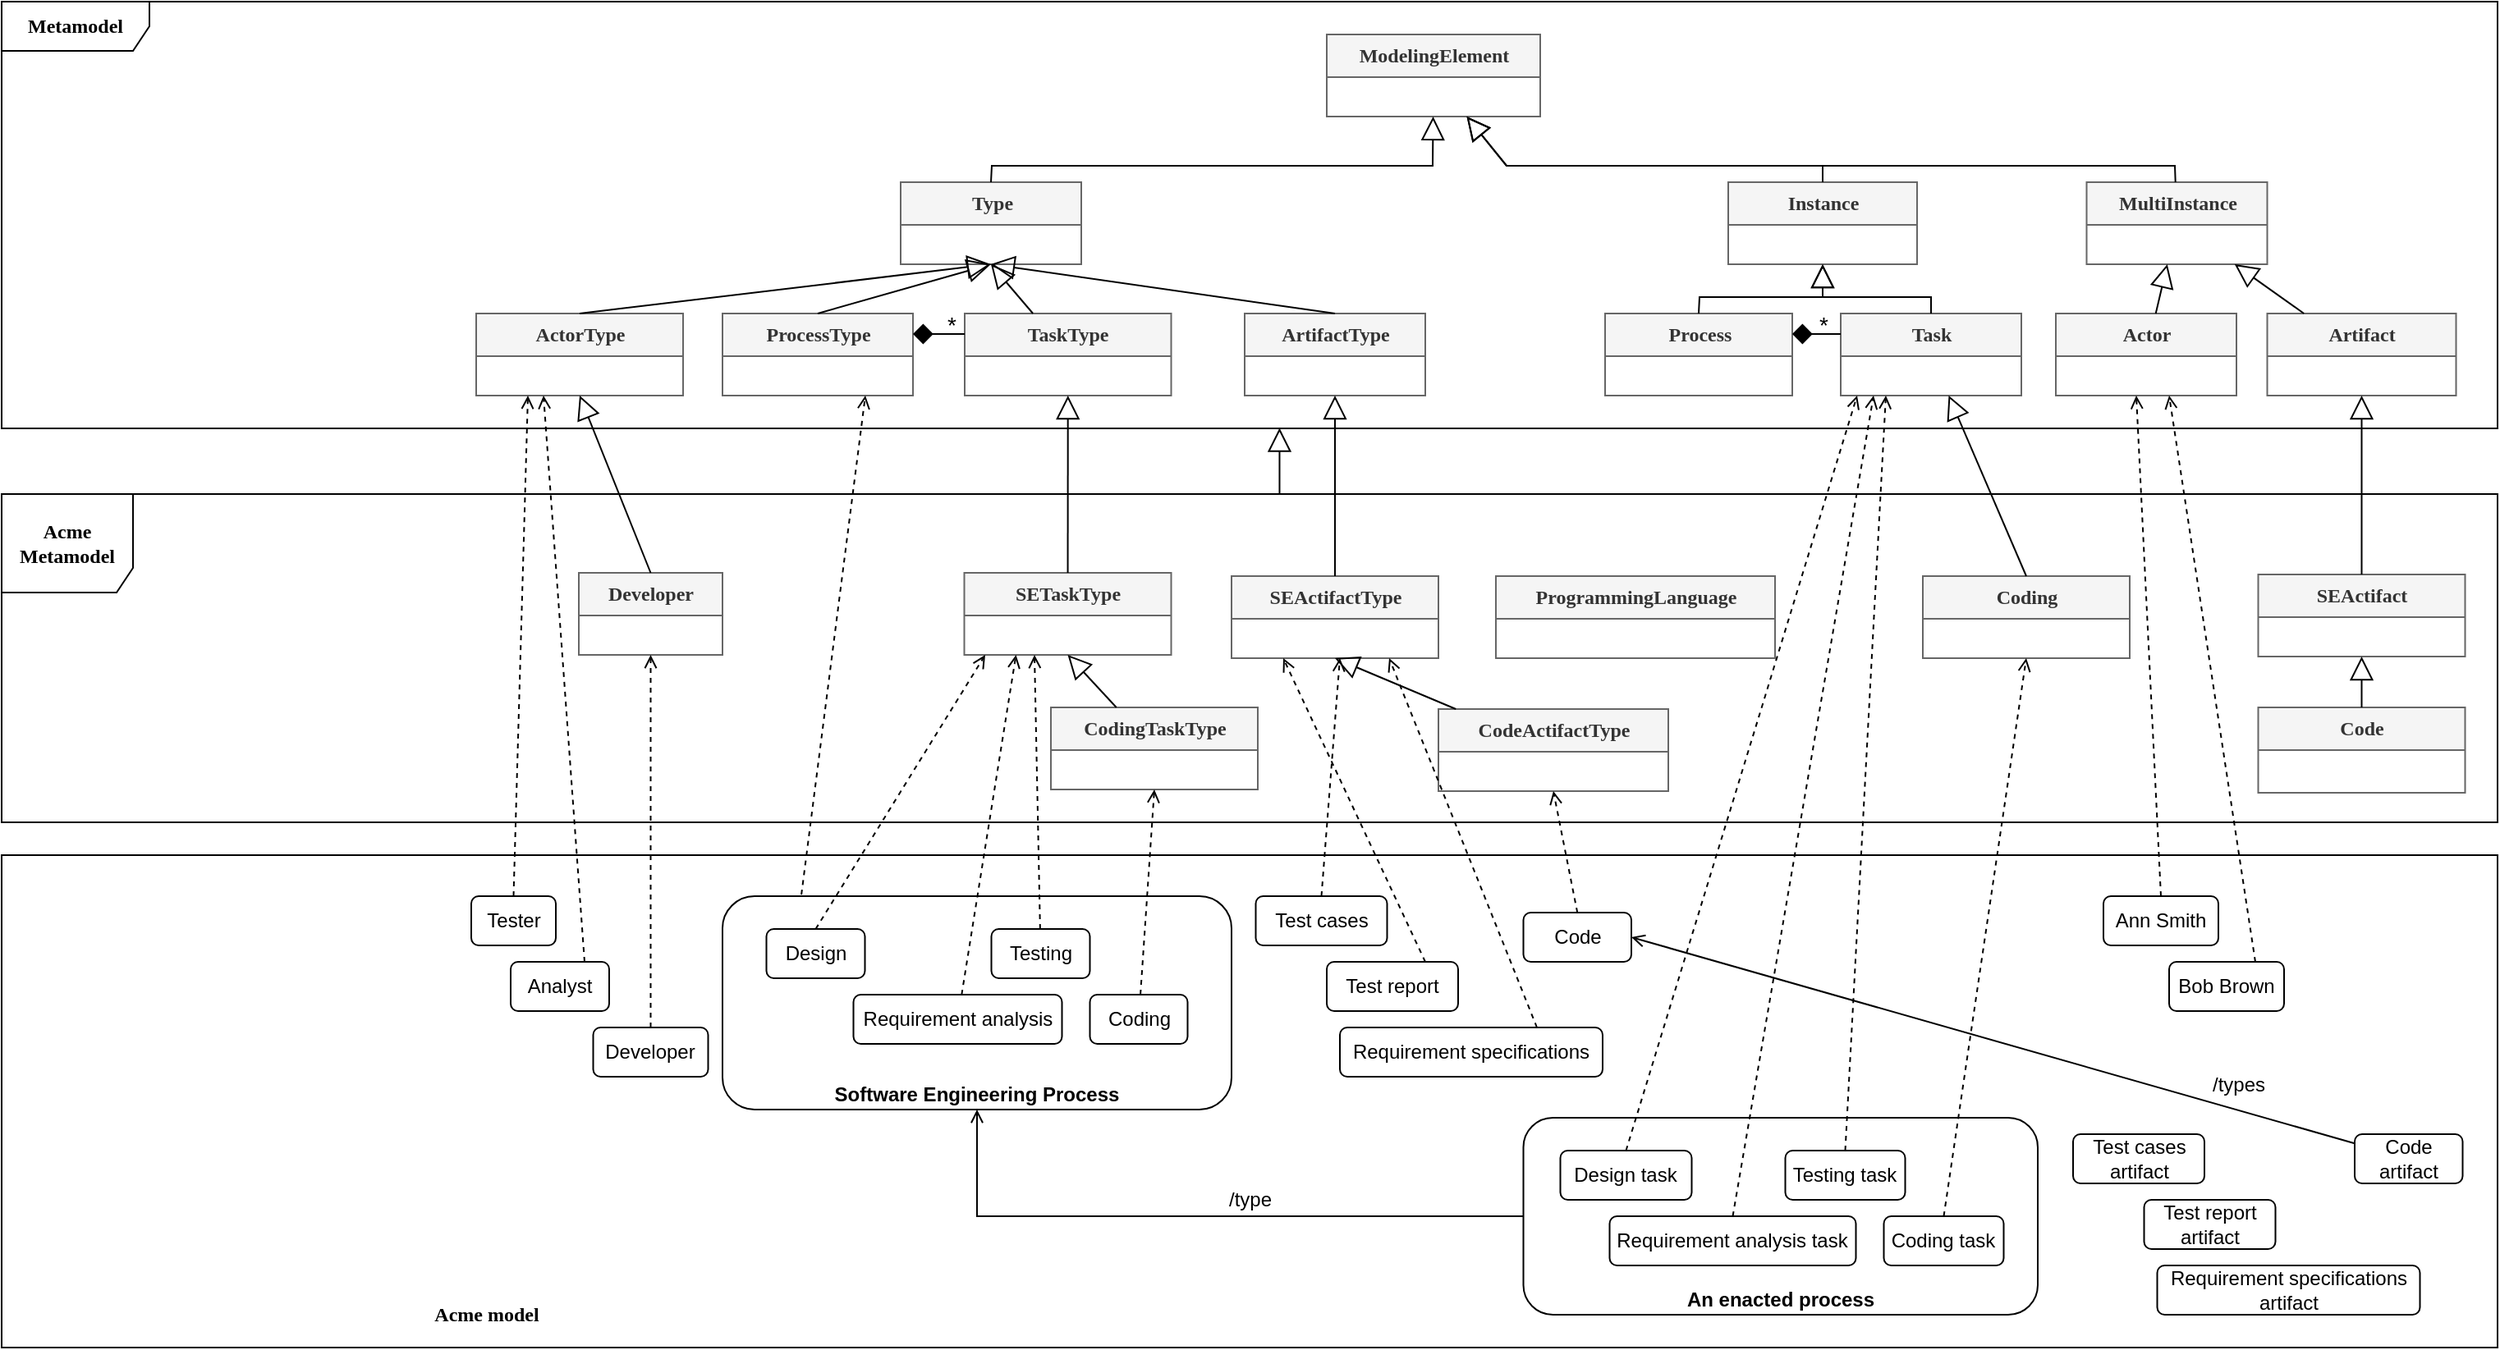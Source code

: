 <mxfile version="14.6.11" type="github">
  <diagram name="Page-1" id="c4acf3e9-155e-7222-9cf6-157b1a14988f">
    <mxGraphModel dx="2583" dy="953" grid="1" gridSize="10" guides="1" tooltips="1" connect="1" arrows="1" fold="1" page="1" pageScale="1" pageWidth="850" pageHeight="1100" background="#ffffff" math="0" shadow="0">
      <root>
        <mxCell id="0" />
        <mxCell id="1" parent="0" />
        <mxCell id="g2LY1XMopfXSmblv1A1d-32" value="" style="rounded=0;whiteSpace=wrap;html=1;align=center;" vertex="1" parent="1">
          <mxGeometry x="-720" y="550" width="1520" height="300" as="geometry" />
        </mxCell>
        <mxCell id="yhg7PZUZ458GV-zq5LN9-21" value="&lt;font style=&quot;font-size: 14px&quot;&gt;*&lt;/font&gt;" style="edgeLabel;resizable=0;html=1;align=left;verticalAlign=bottom;" parent="1" connectable="0" vertex="1">
          <mxGeometry x="370" y="324" as="geometry">
            <mxPoint x="15" y="-87" as="offset" />
          </mxGeometry>
        </mxCell>
        <mxCell id="a-3xQabaQIuShYP5bTJc-108" value="&lt;font style=&quot;font-size: 14px&quot;&gt;*&lt;/font&gt;" style="edgeLabel;resizable=0;html=1;align=left;verticalAlign=bottom;" parent="1" connectable="0" vertex="1">
          <mxGeometry x="370" y="220" as="geometry">
            <mxPoint x="12" y="-23" as="offset" />
          </mxGeometry>
        </mxCell>
        <mxCell id="a-3xQabaQIuShYP5bTJc-105" value="&lt;font style=&quot;font-size: 14px&quot;&gt;*&lt;/font&gt;" style="edgeLabel;resizable=0;html=1;align=left;verticalAlign=bottom;" parent="1" connectable="0" vertex="1">
          <mxGeometry x="-161" y="324" as="geometry">
            <mxPoint x="15" y="-87" as="offset" />
          </mxGeometry>
        </mxCell>
        <mxCell id="17acba5748e5396b-1" value="&lt;b&gt;&lt;font style=&quot;font-size: 12px&quot;&gt;Metamodel&lt;/font&gt;&lt;/b&gt;" style="shape=umlFrame;whiteSpace=wrap;html=1;rounded=0;shadow=0;comic=0;labelBackgroundColor=none;strokeWidth=1;fontFamily=Verdana;fontSize=10;align=center;width=90;height=30;" parent="1" vertex="1">
          <mxGeometry x="-720" y="30" width="1520" height="260" as="geometry" />
        </mxCell>
        <mxCell id="EUPt2hbITshMY0ZR5973-1" value="&lt;font style=&quot;font-size: 12px&quot;&gt;&lt;b&gt;ModelingElement&lt;/b&gt;&lt;/font&gt;" style="swimlane;html=1;fontStyle=0;childLayout=stackLayout;horizontal=1;startSize=26;fillColor=#f5f5f5;horizontalStack=0;resizeParent=1;resizeLast=0;collapsible=1;marginBottom=0;swimlaneFillColor=#ffffff;rounded=0;shadow=0;comic=0;labelBackgroundColor=none;strokeWidth=1;fontFamily=Verdana;fontSize=10;align=center;strokeColor=#666666;fontColor=#333333;" parent="1" vertex="1">
          <mxGeometry x="87" y="50" width="130" height="50" as="geometry" />
        </mxCell>
        <mxCell id="EUPt2hbITshMY0ZR5973-5" value="&lt;font style=&quot;font-size: 12px&quot;&gt;&lt;b&gt;Type&lt;/b&gt;&lt;/font&gt;" style="swimlane;html=1;fontStyle=0;childLayout=stackLayout;horizontal=1;startSize=26;fillColor=#f5f5f5;horizontalStack=0;resizeParent=1;resizeLast=0;collapsible=1;marginBottom=0;swimlaneFillColor=#ffffff;rounded=0;shadow=0;comic=0;labelBackgroundColor=none;strokeWidth=1;fontFamily=Verdana;fontSize=10;align=center;strokeColor=#666666;fontColor=#333333;" parent="1" vertex="1">
          <mxGeometry x="-172.5" y="140" width="110" height="50" as="geometry" />
        </mxCell>
        <mxCell id="a-3xQabaQIuShYP5bTJc-1" value="&lt;font style=&quot;font-size: 12px&quot;&gt;&lt;b&gt;Instance&lt;/b&gt;&lt;/font&gt;" style="swimlane;html=1;fontStyle=0;childLayout=stackLayout;horizontal=1;startSize=26;fillColor=#f5f5f5;horizontalStack=0;resizeParent=1;resizeLast=0;collapsible=1;marginBottom=0;swimlaneFillColor=#ffffff;rounded=0;shadow=0;comic=0;labelBackgroundColor=none;strokeWidth=1;fontFamily=Verdana;fontSize=10;align=center;strokeColor=#666666;fontColor=#333333;" parent="1" vertex="1">
          <mxGeometry x="331.5" y="140" width="115" height="50" as="geometry" />
        </mxCell>
        <mxCell id="a-3xQabaQIuShYP5bTJc-2" value="&lt;div style=&quot;font-size: 12px&quot;&gt;&lt;font style=&quot;font-size: 12px&quot;&gt;&lt;b&gt;MultiInstance&lt;/b&gt;&lt;/font&gt;&lt;/div&gt;" style="swimlane;html=1;fontStyle=0;childLayout=stackLayout;horizontal=1;startSize=26;fillColor=#f5f5f5;horizontalStack=0;resizeParent=1;resizeLast=0;collapsible=1;marginBottom=0;swimlaneFillColor=#ffffff;rounded=0;shadow=0;comic=0;labelBackgroundColor=none;strokeWidth=1;fontFamily=Verdana;fontSize=10;align=center;strokeColor=#666666;fontColor=#333333;" parent="1" vertex="1">
          <mxGeometry x="549.75" y="140" width="110" height="50" as="geometry" />
        </mxCell>
        <mxCell id="a-3xQabaQIuShYP5bTJc-9" value="" style="endArrow=block;endSize=12;endFill=0;html=1;exitX=0.5;exitY=0;exitDx=0;exitDy=0;rounded=0;" parent="1" source="EUPt2hbITshMY0ZR5973-5" target="EUPt2hbITshMY0ZR5973-1" edge="1">
          <mxGeometry width="160" relative="1" as="geometry">
            <mxPoint x="-28.5" y="220" as="sourcePoint" />
            <mxPoint x="151.5" y="98" as="targetPoint" />
            <Array as="points">
              <mxPoint x="-117" y="130" />
              <mxPoint x="151.5" y="130" />
            </Array>
          </mxGeometry>
        </mxCell>
        <mxCell id="a-3xQabaQIuShYP5bTJc-10" value="" style="endArrow=block;endSize=12;endFill=0;html=1;exitX=0.5;exitY=0;exitDx=0;exitDy=0;rounded=0;" parent="1" source="a-3xQabaQIuShYP5bTJc-1" target="EUPt2hbITshMY0ZR5973-1" edge="1">
          <mxGeometry width="160" relative="1" as="geometry">
            <mxPoint x="31.5" y="160" as="sourcePoint" />
            <mxPoint x="196.5" y="100" as="targetPoint" />
            <Array as="points">
              <mxPoint x="389" y="130" />
              <mxPoint x="196.5" y="130" />
            </Array>
          </mxGeometry>
        </mxCell>
        <mxCell id="a-3xQabaQIuShYP5bTJc-13" value="" style="endArrow=block;endSize=12;endFill=0;html=1;rounded=0;" parent="1" source="a-3xQabaQIuShYP5bTJc-2" target="EUPt2hbITshMY0ZR5973-1" edge="1">
          <mxGeometry width="160" relative="1" as="geometry">
            <mxPoint x="336.5" y="80" as="sourcePoint" />
            <mxPoint x="496.5" y="80" as="targetPoint" />
            <Array as="points">
              <mxPoint x="603.5" y="130" />
              <mxPoint x="196.5" y="130" />
            </Array>
          </mxGeometry>
        </mxCell>
        <mxCell id="a-3xQabaQIuShYP5bTJc-27" value="&lt;font style=&quot;font-size: 12px&quot;&gt;&lt;b&gt;ProcessType&lt;/b&gt;&lt;/font&gt;" style="swimlane;html=1;fontStyle=0;childLayout=stackLayout;horizontal=1;startSize=26;fillColor=#f5f5f5;horizontalStack=0;resizeParent=1;resizeLast=0;collapsible=1;marginBottom=0;swimlaneFillColor=#ffffff;rounded=0;shadow=0;comic=0;labelBackgroundColor=none;strokeWidth=1;fontFamily=Verdana;fontSize=10;align=center;strokeColor=#666666;fontColor=#333333;" parent="1" vertex="1">
          <mxGeometry x="-281" y="220" width="116" height="50" as="geometry" />
        </mxCell>
        <mxCell id="a-3xQabaQIuShYP5bTJc-29" value="" style="endArrow=block;endSize=12;endFill=0;html=1;rounded=0;exitX=0.5;exitY=0;exitDx=0;exitDy=0;entryX=0.5;entryY=1;entryDx=0;entryDy=0;" parent="1" source="a-3xQabaQIuShYP5bTJc-27" target="EUPt2hbITshMY0ZR5973-5" edge="1">
          <mxGeometry width="160" relative="1" as="geometry">
            <mxPoint x="71.5" y="260" as="sourcePoint" />
            <mxPoint x="16.5" y="190" as="targetPoint" />
          </mxGeometry>
        </mxCell>
        <mxCell id="a-3xQabaQIuShYP5bTJc-30" value="&lt;font style=&quot;font-size: 12px&quot;&gt;&lt;b&gt;TaskType&lt;/b&gt;&lt;/font&gt;" style="swimlane;html=1;fontStyle=0;childLayout=stackLayout;horizontal=1;startSize=26;fillColor=#f5f5f5;horizontalStack=0;resizeParent=1;resizeLast=0;collapsible=1;marginBottom=0;swimlaneFillColor=#ffffff;rounded=0;shadow=0;comic=0;labelBackgroundColor=none;strokeWidth=1;fontFamily=Verdana;fontSize=10;align=center;strokeColor=#666666;fontColor=#333333;" parent="1" vertex="1">
          <mxGeometry x="-133.5" y="220" width="125.75" height="50" as="geometry" />
        </mxCell>
        <mxCell id="a-3xQabaQIuShYP5bTJc-31" value="" style="endArrow=block;endSize=12;endFill=0;html=1;rounded=0;entryX=0.5;entryY=1;entryDx=0;entryDy=0;" parent="1" source="a-3xQabaQIuShYP5bTJc-30" target="EUPt2hbITshMY0ZR5973-5" edge="1">
          <mxGeometry width="160" relative="1" as="geometry">
            <mxPoint x="200.5" y="412" as="sourcePoint" />
            <mxPoint x="16.5" y="190" as="targetPoint" />
          </mxGeometry>
        </mxCell>
        <mxCell id="a-3xQabaQIuShYP5bTJc-37" value="&lt;font style=&quot;font-size: 12px&quot;&gt;&lt;b&gt;ActorType&lt;/b&gt;&lt;/font&gt;" style="swimlane;html=1;fontStyle=0;childLayout=stackLayout;horizontal=1;startSize=26;fillColor=#f5f5f5;horizontalStack=0;resizeParent=1;resizeLast=0;collapsible=1;marginBottom=0;swimlaneFillColor=#ffffff;rounded=0;shadow=0;comic=0;labelBackgroundColor=none;strokeWidth=1;fontFamily=Verdana;fontSize=10;align=center;strokeColor=#666666;fontColor=#333333;" parent="1" vertex="1">
          <mxGeometry x="-431" y="220" width="126" height="50" as="geometry">
            <mxRectangle x="154" y="368" width="90" height="26" as="alternateBounds" />
          </mxGeometry>
        </mxCell>
        <mxCell id="a-3xQabaQIuShYP5bTJc-38" value="&lt;div style=&quot;font-size: 12px&quot;&gt;&lt;font style=&quot;font-size: 12px&quot;&gt;&lt;b&gt;ArtifactType&lt;/b&gt;&lt;/font&gt;&lt;/div&gt;" style="swimlane;html=1;fontStyle=0;childLayout=stackLayout;horizontal=1;startSize=26;fillColor=#f5f5f5;horizontalStack=0;resizeParent=1;resizeLast=0;collapsible=1;marginBottom=0;swimlaneFillColor=#ffffff;rounded=0;shadow=0;comic=0;labelBackgroundColor=none;strokeWidth=1;fontFamily=Verdana;fontSize=10;align=center;strokeColor=#666666;fontColor=#333333;" parent="1" vertex="1">
          <mxGeometry x="37" y="220" width="110" height="50" as="geometry" />
        </mxCell>
        <mxCell id="a-3xQabaQIuShYP5bTJc-40" value="" style="endArrow=block;endSize=12;endFill=0;html=1;rounded=0;exitX=0.5;exitY=0;exitDx=0;exitDy=0;entryX=0.5;entryY=1;entryDx=0;entryDy=0;" parent="1" source="a-3xQabaQIuShYP5bTJc-37" target="EUPt2hbITshMY0ZR5973-5" edge="1">
          <mxGeometry width="160" relative="1" as="geometry">
            <mxPoint x="-272.5" y="315" as="sourcePoint" />
            <mxPoint x="-462" y="190" as="targetPoint" />
          </mxGeometry>
        </mxCell>
        <mxCell id="a-3xQabaQIuShYP5bTJc-41" value="" style="endArrow=block;endSize=12;endFill=0;html=1;rounded=0;exitX=0.5;exitY=0;exitDx=0;exitDy=0;entryX=0.5;entryY=1;entryDx=0;entryDy=0;" parent="1" source="a-3xQabaQIuShYP5bTJc-38" target="EUPt2hbITshMY0ZR5973-5" edge="1">
          <mxGeometry width="160" relative="1" as="geometry">
            <mxPoint x="464" y="378" as="sourcePoint" />
            <mxPoint x="215" y="186.66" as="targetPoint" />
          </mxGeometry>
        </mxCell>
        <mxCell id="a-3xQabaQIuShYP5bTJc-46" value="&lt;font style=&quot;font-size: 12px&quot;&gt;&lt;b&gt;Process&lt;/b&gt;&lt;/font&gt;" style="swimlane;html=1;fontStyle=0;childLayout=stackLayout;horizontal=1;startSize=26;fillColor=#f5f5f5;horizontalStack=0;resizeParent=1;resizeLast=0;collapsible=1;marginBottom=0;swimlaneFillColor=#ffffff;rounded=0;shadow=0;comic=0;labelBackgroundColor=none;strokeWidth=1;fontFamily=Verdana;fontSize=10;align=center;strokeColor=#666666;fontColor=#333333;" parent="1" vertex="1">
          <mxGeometry x="256.5" y="220" width="114" height="50" as="geometry" />
        </mxCell>
        <mxCell id="a-3xQabaQIuShYP5bTJc-49" value="&lt;font style=&quot;font-size: 12px&quot;&gt;&lt;b&gt;Task&lt;/b&gt;&lt;/font&gt;" style="swimlane;html=1;fontStyle=0;childLayout=stackLayout;horizontal=1;startSize=26;fillColor=#f5f5f5;horizontalStack=0;resizeParent=1;resizeLast=0;collapsible=1;marginBottom=0;swimlaneFillColor=#ffffff;rounded=0;shadow=0;comic=0;labelBackgroundColor=none;strokeWidth=1;fontFamily=Verdana;fontSize=10;align=center;strokeColor=#666666;fontColor=#333333;" parent="1" vertex="1">
          <mxGeometry x="400" y="220" width="110" height="50" as="geometry" />
        </mxCell>
        <mxCell id="a-3xQabaQIuShYP5bTJc-50" style="edgeStyle=none;rounded=0;orthogonalLoop=1;jettySize=auto;html=1;endArrow=none;endFill=0;endSize=10;startArrow=diamond;startFill=1;startSize=10;entryX=0;entryY=0.25;entryDx=0;entryDy=0;exitX=1;exitY=0.25;exitDx=0;exitDy=0;" parent="1" source="a-3xQabaQIuShYP5bTJc-46" target="a-3xQabaQIuShYP5bTJc-49" edge="1">
          <mxGeometry relative="1" as="geometry">
            <mxPoint x="338.5" y="321" as="sourcePoint" />
            <mxPoint x="378.5" y="353" as="targetPoint" />
          </mxGeometry>
        </mxCell>
        <mxCell id="a-3xQabaQIuShYP5bTJc-56" value="&lt;font style=&quot;font-size: 12px&quot;&gt;&lt;b&gt;Actor&lt;/b&gt;&lt;/font&gt;" style="swimlane;html=1;fontStyle=0;childLayout=stackLayout;horizontal=1;startSize=26;fillColor=#f5f5f5;horizontalStack=0;resizeParent=1;resizeLast=0;collapsible=1;marginBottom=0;swimlaneFillColor=#ffffff;rounded=0;shadow=0;comic=0;labelBackgroundColor=none;strokeWidth=1;fontFamily=Verdana;fontSize=10;align=center;strokeColor=#666666;fontColor=#333333;" parent="1" vertex="1">
          <mxGeometry x="531" y="220" width="110" height="50" as="geometry" />
        </mxCell>
        <mxCell id="a-3xQabaQIuShYP5bTJc-59" value="&lt;font style=&quot;font-size: 12px&quot;&gt;&lt;b&gt;Artifact&lt;/b&gt;&lt;/font&gt;" style="swimlane;html=1;fontStyle=0;childLayout=stackLayout;horizontal=1;startSize=26;fillColor=#f5f5f5;horizontalStack=0;resizeParent=1;resizeLast=0;collapsible=1;marginBottom=0;swimlaneFillColor=#ffffff;rounded=0;shadow=0;comic=0;labelBackgroundColor=none;strokeWidth=1;fontFamily=Verdana;fontSize=10;align=center;strokeColor=#666666;fontColor=#333333;" parent="1" vertex="1">
          <mxGeometry x="659.75" y="220" width="115" height="50" as="geometry" />
        </mxCell>
        <mxCell id="a-3xQabaQIuShYP5bTJc-64" value="" style="endArrow=block;endSize=12;endFill=0;html=1;rounded=0;exitX=0.5;exitY=0;exitDx=0;exitDy=0;" parent="1" source="a-3xQabaQIuShYP5bTJc-46" target="a-3xQabaQIuShYP5bTJc-1" edge="1">
          <mxGeometry width="160" relative="1" as="geometry">
            <mxPoint x="443.5" y="379" as="sourcePoint" />
            <mxPoint x="438.5" y="181" as="targetPoint" />
            <Array as="points">
              <mxPoint x="314" y="210" />
              <mxPoint x="389" y="210" />
            </Array>
          </mxGeometry>
        </mxCell>
        <mxCell id="a-3xQabaQIuShYP5bTJc-65" value="" style="endArrow=block;endSize=12;endFill=0;html=1;rounded=0;" parent="1" source="a-3xQabaQIuShYP5bTJc-49" target="a-3xQabaQIuShYP5bTJc-1" edge="1">
          <mxGeometry width="160" relative="1" as="geometry">
            <mxPoint x="438.5" y="322" as="sourcePoint" />
            <mxPoint x="528.829" y="241" as="targetPoint" />
            <Array as="points">
              <mxPoint x="455" y="210" />
              <mxPoint x="389" y="210" />
            </Array>
          </mxGeometry>
        </mxCell>
        <mxCell id="a-3xQabaQIuShYP5bTJc-66" value="" style="endArrow=block;endSize=12;endFill=0;html=1;rounded=0;" parent="1" source="a-3xQabaQIuShYP5bTJc-56" target="a-3xQabaQIuShYP5bTJc-2" edge="1">
          <mxGeometry width="160" relative="1" as="geometry">
            <mxPoint x="445.293" y="381" as="sourcePoint" />
            <mxPoint x="443.707" y="190" as="targetPoint" />
          </mxGeometry>
        </mxCell>
        <mxCell id="a-3xQabaQIuShYP5bTJc-67" value="" style="endArrow=block;endSize=12;endFill=0;html=1;rounded=0;" parent="1" source="a-3xQabaQIuShYP5bTJc-59" target="a-3xQabaQIuShYP5bTJc-2" edge="1">
          <mxGeometry width="160" relative="1" as="geometry">
            <mxPoint x="455.293" y="391" as="sourcePoint" />
            <mxPoint x="453.707" y="200" as="targetPoint" />
          </mxGeometry>
        </mxCell>
        <mxCell id="a-3xQabaQIuShYP5bTJc-35" style="edgeStyle=none;rounded=0;orthogonalLoop=1;jettySize=auto;html=1;endArrow=none;endFill=0;endSize=10;startArrow=diamond;startFill=1;startSize=10;entryX=0;entryY=0.25;entryDx=0;entryDy=0;exitX=1;exitY=0.25;exitDx=0;exitDy=0;" parent="1" source="a-3xQabaQIuShYP5bTJc-27" target="a-3xQabaQIuShYP5bTJc-30" edge="1">
          <mxGeometry relative="1" as="geometry">
            <mxPoint x="-212" y="350" as="sourcePoint" />
            <mxPoint x="-152" y="419.53" as="targetPoint" />
          </mxGeometry>
        </mxCell>
        <mxCell id="yhg7PZUZ458GV-zq5LN9-1" value="&lt;b&gt;&lt;font style=&quot;font-size: 12px&quot;&gt;Acme Metamodel&lt;/font&gt;&lt;/b&gt;" style="shape=umlFrame;whiteSpace=wrap;html=1;rounded=0;shadow=0;comic=0;labelBackgroundColor=none;strokeWidth=1;fontFamily=Verdana;fontSize=10;align=center;width=80;height=60;" parent="1" vertex="1">
          <mxGeometry x="-720" y="330" width="1520" height="200" as="geometry" />
        </mxCell>
        <mxCell id="yhg7PZUZ458GV-zq5LN9-2" value="" style="endArrow=block;endSize=12;endFill=0;html=1;rounded=0;entryX=0.512;entryY=0.999;entryDx=0;entryDy=0;entryPerimeter=0;exitX=0.512;exitY=-0.002;exitDx=0;exitDy=0;exitPerimeter=0;" parent="1" source="yhg7PZUZ458GV-zq5LN9-1" target="17acba5748e5396b-1" edge="1">
          <mxGeometry width="160" relative="1" as="geometry">
            <mxPoint x="59.5" y="330" as="sourcePoint" />
            <mxPoint x="59.5" y="290" as="targetPoint" />
          </mxGeometry>
        </mxCell>
        <mxCell id="yhg7PZUZ458GV-zq5LN9-3" value="&lt;b&gt;&lt;font style=&quot;font-size: 12px&quot;&gt;Developer&lt;/font&gt;&lt;/b&gt;" style="swimlane;html=1;fontStyle=0;childLayout=stackLayout;horizontal=1;startSize=26;fillColor=#f5f5f5;horizontalStack=0;resizeParent=1;resizeLast=0;collapsible=1;marginBottom=0;swimlaneFillColor=#ffffff;rounded=0;shadow=0;comic=0;labelBackgroundColor=none;strokeWidth=1;fontFamily=Verdana;fontSize=10;align=center;strokeColor=#666666;fontColor=#333333;" parent="1" vertex="1">
          <mxGeometry x="-368.5" y="378" width="87.5" height="50" as="geometry">
            <mxRectangle x="154" y="368" width="90" height="26" as="alternateBounds" />
          </mxGeometry>
        </mxCell>
        <mxCell id="yhg7PZUZ458GV-zq5LN9-5" value="&lt;b&gt;&lt;font style=&quot;font-size: 12px&quot;&gt;SEActifactType&lt;/font&gt;&lt;/b&gt;" style="swimlane;html=1;fontStyle=0;childLayout=stackLayout;horizontal=1;startSize=26;fillColor=#f5f5f5;horizontalStack=0;resizeParent=1;resizeLast=0;collapsible=1;marginBottom=0;swimlaneFillColor=#ffffff;rounded=0;shadow=0;comic=0;labelBackgroundColor=none;strokeWidth=1;fontFamily=Verdana;fontSize=10;align=center;strokeColor=#666666;fontColor=#333333;" parent="1" vertex="1">
          <mxGeometry x="29" y="380" width="126" height="50" as="geometry">
            <mxRectangle x="154" y="368" width="90" height="26" as="alternateBounds" />
          </mxGeometry>
        </mxCell>
        <mxCell id="yhg7PZUZ458GV-zq5LN9-7" value="&lt;b&gt;&lt;font style=&quot;font-size: 12px&quot;&gt;CodeActifactType&lt;/font&gt;&lt;/b&gt;" style="swimlane;html=1;fontStyle=0;childLayout=stackLayout;horizontal=1;startSize=26;fillColor=#f5f5f5;horizontalStack=0;resizeParent=1;resizeLast=0;collapsible=1;marginBottom=0;swimlaneFillColor=#ffffff;rounded=0;shadow=0;comic=0;labelBackgroundColor=none;strokeWidth=1;fontFamily=Verdana;fontSize=10;align=center;strokeColor=#666666;fontColor=#333333;" parent="1" vertex="1">
          <mxGeometry x="155" y="461" width="140" height="50" as="geometry">
            <mxRectangle x="154" y="368" width="90" height="26" as="alternateBounds" />
          </mxGeometry>
        </mxCell>
        <mxCell id="yhg7PZUZ458GV-zq5LN9-8" value="&lt;b&gt;&lt;font style=&quot;font-size: 12px&quot;&gt;SETaskType&lt;/font&gt;&lt;/b&gt;" style="swimlane;html=1;fontStyle=0;childLayout=stackLayout;horizontal=1;startSize=26;fillColor=#f5f5f5;horizontalStack=0;resizeParent=1;resizeLast=0;collapsible=1;marginBottom=0;swimlaneFillColor=#ffffff;rounded=0;shadow=0;comic=0;labelBackgroundColor=none;strokeWidth=1;fontFamily=Verdana;fontSize=10;align=center;strokeColor=#666666;fontColor=#333333;" parent="1" vertex="1">
          <mxGeometry x="-133.75" y="378" width="126" height="50" as="geometry">
            <mxRectangle x="154" y="368" width="90" height="26" as="alternateBounds" />
          </mxGeometry>
        </mxCell>
        <mxCell id="yhg7PZUZ458GV-zq5LN9-9" value="&lt;b&gt;&lt;font style=&quot;font-size: 12px&quot;&gt;CodingTaskType&lt;/font&gt;&lt;/b&gt;" style="swimlane;html=1;fontStyle=0;childLayout=stackLayout;horizontal=1;startSize=26;fillColor=#f5f5f5;horizontalStack=0;resizeParent=1;resizeLast=0;collapsible=1;marginBottom=0;swimlaneFillColor=#ffffff;rounded=0;shadow=0;comic=0;labelBackgroundColor=none;strokeWidth=1;fontFamily=Verdana;fontSize=10;align=center;strokeColor=#666666;fontColor=#333333;" parent="1" vertex="1">
          <mxGeometry x="-81" y="460" width="126" height="50" as="geometry">
            <mxRectangle x="154" y="368" width="90" height="26" as="alternateBounds" />
          </mxGeometry>
        </mxCell>
        <mxCell id="yhg7PZUZ458GV-zq5LN9-10" value="&lt;b&gt;&lt;font style=&quot;font-size: 12px&quot;&gt;Coding&lt;/font&gt;&lt;/b&gt;" style="swimlane;html=1;fontStyle=0;childLayout=stackLayout;horizontal=1;startSize=26;fillColor=#f5f5f5;horizontalStack=0;resizeParent=1;resizeLast=0;collapsible=1;marginBottom=0;swimlaneFillColor=#ffffff;rounded=0;shadow=0;comic=0;labelBackgroundColor=none;strokeWidth=1;fontFamily=Verdana;fontSize=10;align=center;strokeColor=#666666;fontColor=#333333;" parent="1" vertex="1">
          <mxGeometry x="450" y="380" width="126" height="50" as="geometry">
            <mxRectangle x="154" y="368" width="90" height="26" as="alternateBounds" />
          </mxGeometry>
        </mxCell>
        <mxCell id="yhg7PZUZ458GV-zq5LN9-11" value="&lt;b&gt;&lt;font style=&quot;font-size: 12px&quot;&gt;SEActifact&lt;/font&gt;&lt;/b&gt;" style="swimlane;html=1;fontStyle=0;childLayout=stackLayout;horizontal=1;startSize=26;fillColor=#f5f5f5;horizontalStack=0;resizeParent=1;resizeLast=0;collapsible=1;marginBottom=0;swimlaneFillColor=#ffffff;rounded=0;shadow=0;comic=0;labelBackgroundColor=none;strokeWidth=1;fontFamily=Verdana;fontSize=10;align=center;strokeColor=#666666;fontColor=#333333;" parent="1" vertex="1">
          <mxGeometry x="654.25" y="379" width="126" height="50" as="geometry">
            <mxRectangle x="154" y="368" width="90" height="26" as="alternateBounds" />
          </mxGeometry>
        </mxCell>
        <mxCell id="yhg7PZUZ458GV-zq5LN9-12" value="&lt;b&gt;&lt;font style=&quot;font-size: 12px&quot;&gt;Code&lt;/font&gt;&lt;/b&gt;" style="swimlane;html=1;fontStyle=0;childLayout=stackLayout;horizontal=1;startSize=26;fillColor=#f5f5f5;horizontalStack=0;resizeParent=1;resizeLast=0;collapsible=1;marginBottom=0;swimlaneFillColor=#ffffff;rounded=0;shadow=0;comic=0;labelBackgroundColor=none;strokeWidth=1;fontFamily=Verdana;fontSize=10;align=center;strokeColor=#666666;fontColor=#333333;" parent="1" vertex="1">
          <mxGeometry x="654.25" y="460" width="126" height="52" as="geometry">
            <mxRectangle x="154" y="368" width="90" height="26" as="alternateBounds" />
          </mxGeometry>
        </mxCell>
        <mxCell id="yhg7PZUZ458GV-zq5LN9-13" value="&lt;b&gt;&lt;font style=&quot;font-size: 12px&quot;&gt;ProgrammingLanguage&lt;/font&gt;&lt;/b&gt;" style="swimlane;html=1;fontStyle=0;childLayout=stackLayout;horizontal=1;startSize=26;fillColor=#f5f5f5;horizontalStack=0;resizeParent=1;resizeLast=0;collapsible=1;marginBottom=0;swimlaneFillColor=#ffffff;rounded=0;shadow=0;comic=0;labelBackgroundColor=none;strokeWidth=1;fontFamily=Verdana;fontSize=10;align=center;strokeColor=#666666;fontColor=#333333;" parent="1" vertex="1">
          <mxGeometry x="190" y="380" width="170" height="50" as="geometry">
            <mxRectangle x="154" y="368" width="90" height="26" as="alternateBounds" />
          </mxGeometry>
        </mxCell>
        <mxCell id="yhg7PZUZ458GV-zq5LN9-14" value="" style="endArrow=block;endSize=12;endFill=0;html=1;rounded=0;entryX=0.5;entryY=1;entryDx=0;entryDy=0;" parent="1" source="yhg7PZUZ458GV-zq5LN9-9" target="yhg7PZUZ458GV-zq5LN9-8" edge="1">
          <mxGeometry width="160" relative="1" as="geometry">
            <mxPoint x="286.5" y="340" as="sourcePoint" />
            <mxPoint x="286.5" y="290" as="targetPoint" />
          </mxGeometry>
        </mxCell>
        <mxCell id="yhg7PZUZ458GV-zq5LN9-15" value="" style="endArrow=block;endSize=12;endFill=0;html=1;rounded=0;entryX=0.5;entryY=1;entryDx=0;entryDy=0;" parent="1" source="yhg7PZUZ458GV-zq5LN9-7" target="yhg7PZUZ458GV-zq5LN9-5" edge="1">
          <mxGeometry width="160" relative="1" as="geometry">
            <mxPoint x="-84.5" y="510" as="sourcePoint" />
            <mxPoint x="-84.5" y="470" as="targetPoint" />
          </mxGeometry>
        </mxCell>
        <mxCell id="yhg7PZUZ458GV-zq5LN9-16" value="" style="endArrow=block;endSize=12;endFill=0;html=1;rounded=0;entryX=0.5;entryY=1;entryDx=0;entryDy=0;" parent="1" source="yhg7PZUZ458GV-zq5LN9-12" target="yhg7PZUZ458GV-zq5LN9-11" edge="1">
          <mxGeometry width="160" relative="1" as="geometry">
            <mxPoint x="-37" y="520" as="sourcePoint" />
            <mxPoint x="-37" y="480" as="targetPoint" />
          </mxGeometry>
        </mxCell>
        <mxCell id="yhg7PZUZ458GV-zq5LN9-17" value="" style="endArrow=block;endSize=12;endFill=0;html=1;rounded=0;entryX=0.5;entryY=1;entryDx=0;entryDy=0;" parent="1" source="yhg7PZUZ458GV-zq5LN9-5" target="a-3xQabaQIuShYP5bTJc-38" edge="1">
          <mxGeometry width="160" relative="1" as="geometry">
            <mxPoint x="-110" y="530" as="sourcePoint" />
            <mxPoint x="-110" y="490" as="targetPoint" />
          </mxGeometry>
        </mxCell>
        <mxCell id="yhg7PZUZ458GV-zq5LN9-18" value="" style="endArrow=block;endSize=12;endFill=0;html=1;rounded=0;exitX=0.5;exitY=0;exitDx=0;exitDy=0;" parent="1" source="yhg7PZUZ458GV-zq5LN9-10" target="a-3xQabaQIuShYP5bTJc-49" edge="1">
          <mxGeometry width="160" relative="1" as="geometry">
            <mxPoint x="321.072" y="420" as="sourcePoint" />
            <mxPoint x="227.75" y="185" as="targetPoint" />
          </mxGeometry>
        </mxCell>
        <mxCell id="yhg7PZUZ458GV-zq5LN9-19" value="" style="endArrow=block;endSize=12;endFill=0;html=1;rounded=0;entryX=0.5;entryY=1;entryDx=0;entryDy=0;exitX=0.5;exitY=0;exitDx=0;exitDy=0;" parent="1" source="yhg7PZUZ458GV-zq5LN9-11" target="a-3xQabaQIuShYP5bTJc-59" edge="1">
          <mxGeometry width="160" relative="1" as="geometry">
            <mxPoint x="521" y="510" as="sourcePoint" />
            <mxPoint x="386.98" y="-53.992" as="targetPoint" />
          </mxGeometry>
        </mxCell>
        <mxCell id="yhg7PZUZ458GV-zq5LN9-20" value="" style="endArrow=block;endSize=12;endFill=0;html=1;rounded=0;entryX=0.5;entryY=1;entryDx=0;entryDy=0;" parent="1" source="yhg7PZUZ458GV-zq5LN9-8" target="a-3xQabaQIuShYP5bTJc-30" edge="1">
          <mxGeometry width="160" relative="1" as="geometry">
            <mxPoint x="367.572" y="420" as="sourcePoint" />
            <mxPoint x="274.25" y="185" as="targetPoint" />
          </mxGeometry>
        </mxCell>
        <mxCell id="yhg7PZUZ458GV-zq5LN9-22" value="" style="endArrow=block;endSize=12;endFill=0;html=1;rounded=0;entryX=0.5;entryY=1;entryDx=0;entryDy=0;exitX=0.5;exitY=0;exitDx=0;exitDy=0;" parent="1" source="yhg7PZUZ458GV-zq5LN9-3" target="a-3xQabaQIuShYP5bTJc-37" edge="1">
          <mxGeometry width="160" relative="1" as="geometry">
            <mxPoint x="-484.727" y="391" as="sourcePoint" />
            <mxPoint x="-484.625" y="281" as="targetPoint" />
          </mxGeometry>
        </mxCell>
        <mxCell id="yhg7PZUZ458GV-zq5LN9-24" value="&lt;b&gt;Software Engineering Process&lt;/b&gt;" style="rounded=1;whiteSpace=wrap;html=1;align=center;verticalAlign=bottom;" parent="1" vertex="1">
          <mxGeometry x="-281" y="575" width="310" height="130" as="geometry" />
        </mxCell>
        <mxCell id="yhg7PZUZ458GV-zq5LN9-25" value="Requirement analysis" style="rounded=1;whiteSpace=wrap;html=1;align=center;" parent="1" vertex="1">
          <mxGeometry x="-201.25" y="635" width="127" height="30" as="geometry" />
        </mxCell>
        <mxCell id="yhg7PZUZ458GV-zq5LN9-26" value="Testing" style="rounded=1;whiteSpace=wrap;html=1;align=center;" parent="1" vertex="1">
          <mxGeometry x="-117.25" y="595" width="60" height="30" as="geometry" />
        </mxCell>
        <mxCell id="yhg7PZUZ458GV-zq5LN9-33" style="rounded=0;orthogonalLoop=1;jettySize=auto;html=1;dashed=1;endArrow=open;endFill=0;entryX=0.5;entryY=1;entryDx=0;entryDy=0;" parent="1" source="yhg7PZUZ458GV-zq5LN9-30" edge="1" target="yhg7PZUZ458GV-zq5LN9-9">
          <mxGeometry relative="1" as="geometry">
            <mxPoint x="99" y="510" as="targetPoint" />
          </mxGeometry>
        </mxCell>
        <mxCell id="yhg7PZUZ458GV-zq5LN9-30" value="Coding" style="rounded=1;whiteSpace=wrap;html=1;align=center;" parent="1" vertex="1">
          <mxGeometry x="-57.25" y="635" width="59.5" height="30" as="geometry" />
        </mxCell>
        <mxCell id="yhg7PZUZ458GV-zq5LN9-34" style="rounded=0;orthogonalLoop=1;jettySize=auto;html=1;dashed=1;endArrow=open;endFill=0;entryX=0.25;entryY=1;entryDx=0;entryDy=0;" parent="1" source="yhg7PZUZ458GV-zq5LN9-25" target="yhg7PZUZ458GV-zq5LN9-8" edge="1">
          <mxGeometry relative="1" as="geometry">
            <mxPoint x="109" y="520" as="targetPoint" />
            <mxPoint x="172" y="610" as="sourcePoint" />
          </mxGeometry>
        </mxCell>
        <mxCell id="yhg7PZUZ458GV-zq5LN9-35" style="rounded=0;orthogonalLoop=1;jettySize=auto;html=1;dashed=1;endArrow=open;endFill=0;" parent="1" source="yhg7PZUZ458GV-zq5LN9-26" edge="1">
          <mxGeometry relative="1" as="geometry">
            <mxPoint x="-91" y="428" as="targetPoint" />
            <mxPoint x="-101.125" y="610" as="sourcePoint" />
          </mxGeometry>
        </mxCell>
        <mxCell id="yhg7PZUZ458GV-zq5LN9-39" value="Requirement specifications" style="rounded=1;whiteSpace=wrap;html=1;align=center;" parent="1" vertex="1">
          <mxGeometry x="95" y="655" width="160" height="30" as="geometry" />
        </mxCell>
        <mxCell id="yhg7PZUZ458GV-zq5LN9-40" value="Test cases" style="rounded=1;whiteSpace=wrap;html=1;align=center;" parent="1" vertex="1">
          <mxGeometry x="43.75" y="575" width="80" height="30" as="geometry" />
        </mxCell>
        <mxCell id="yhg7PZUZ458GV-zq5LN9-41" value="Code" style="rounded=1;whiteSpace=wrap;html=1;align=center;" parent="1" vertex="1">
          <mxGeometry x="206.75" y="585" width="65.75" height="30" as="geometry" />
        </mxCell>
        <mxCell id="yhg7PZUZ458GV-zq5LN9-42" value="Test report" style="rounded=1;whiteSpace=wrap;html=1;align=center;" parent="1" vertex="1">
          <mxGeometry x="87" y="615" width="80" height="30" as="geometry" />
        </mxCell>
        <mxCell id="g2LY1XMopfXSmblv1A1d-1" value="Analyst" style="rounded=1;whiteSpace=wrap;html=1;align=center;" vertex="1" parent="1">
          <mxGeometry x="-410" y="615" width="60" height="30" as="geometry" />
        </mxCell>
        <mxCell id="g2LY1XMopfXSmblv1A1d-2" value="Tester" style="rounded=1;whiteSpace=wrap;html=1;align=center;" vertex="1" parent="1">
          <mxGeometry x="-434" y="575" width="51.5" height="30" as="geometry" />
        </mxCell>
        <mxCell id="g2LY1XMopfXSmblv1A1d-3" value="Developer" style="rounded=1;whiteSpace=wrap;html=1;align=center;" vertex="1" parent="1">
          <mxGeometry x="-359.75" y="655" width="70" height="30" as="geometry" />
        </mxCell>
        <mxCell id="g2LY1XMopfXSmblv1A1d-4" value="Bob Brown" style="rounded=1;whiteSpace=wrap;html=1;align=center;" vertex="1" parent="1">
          <mxGeometry x="600" y="615" width="70" height="30" as="geometry" />
        </mxCell>
        <mxCell id="g2LY1XMopfXSmblv1A1d-5" value="Ann Smith" style="rounded=1;whiteSpace=wrap;html=1;align=center;" vertex="1" parent="1">
          <mxGeometry x="560" y="575" width="70" height="30" as="geometry" />
        </mxCell>
        <mxCell id="g2LY1XMopfXSmblv1A1d-6" value="Design" style="rounded=1;whiteSpace=wrap;html=1;align=center;" vertex="1" parent="1">
          <mxGeometry x="-254.25" y="595" width="60" height="30" as="geometry" />
        </mxCell>
        <mxCell id="g2LY1XMopfXSmblv1A1d-7" style="rounded=0;orthogonalLoop=1;jettySize=auto;html=1;dashed=1;endArrow=open;endFill=0;exitX=0.5;exitY=0;exitDx=0;exitDy=0;" edge="1" parent="1" source="g2LY1XMopfXSmblv1A1d-6">
          <mxGeometry relative="1" as="geometry">
            <mxPoint x="-121" y="428" as="targetPoint" />
            <mxPoint x="-98.78" y="670" as="sourcePoint" />
          </mxGeometry>
        </mxCell>
        <mxCell id="g2LY1XMopfXSmblv1A1d-8" style="rounded=0;orthogonalLoop=1;jettySize=auto;html=1;dashed=1;endArrow=open;endFill=0;entryX=0.25;entryY=1;entryDx=0;entryDy=0;exitX=0.5;exitY=0;exitDx=0;exitDy=0;" edge="1" parent="1" source="g2LY1XMopfXSmblv1A1d-2" target="a-3xQabaQIuShYP5bTJc-37">
          <mxGeometry relative="1" as="geometry">
            <mxPoint x="-518.5" y="520" as="targetPoint" />
            <mxPoint x="-529.182" y="670" as="sourcePoint" />
          </mxGeometry>
        </mxCell>
        <mxCell id="g2LY1XMopfXSmblv1A1d-9" style="rounded=0;orthogonalLoop=1;jettySize=auto;html=1;dashed=1;endArrow=open;endFill=0;exitX=0.75;exitY=0;exitDx=0;exitDy=0;" edge="1" parent="1" source="g2LY1XMopfXSmblv1A1d-1">
          <mxGeometry relative="1" as="geometry">
            <mxPoint x="-390" y="270" as="targetPoint" />
            <mxPoint x="-519.182" y="680" as="sourcePoint" />
          </mxGeometry>
        </mxCell>
        <mxCell id="g2LY1XMopfXSmblv1A1d-10" style="rounded=0;orthogonalLoop=1;jettySize=auto;html=1;dashed=1;endArrow=open;endFill=0;entryX=0.5;entryY=1;entryDx=0;entryDy=0;exitX=0.5;exitY=0;exitDx=0;exitDy=0;" edge="1" parent="1" source="g2LY1XMopfXSmblv1A1d-3" target="yhg7PZUZ458GV-zq5LN9-3">
          <mxGeometry relative="1" as="geometry">
            <mxPoint x="-498.5" y="540" as="targetPoint" />
            <mxPoint x="-509.182" y="690" as="sourcePoint" />
          </mxGeometry>
        </mxCell>
        <mxCell id="g2LY1XMopfXSmblv1A1d-11" style="rounded=0;orthogonalLoop=1;jettySize=auto;html=1;dashed=1;endArrow=open;endFill=0;exitX=0.5;exitY=0;exitDx=0;exitDy=0;" edge="1" parent="1" source="yhg7PZUZ458GV-zq5LN9-40">
          <mxGeometry relative="1" as="geometry">
            <mxPoint x="95" y="430" as="targetPoint" />
            <mxPoint x="18.75" y="680" as="sourcePoint" />
          </mxGeometry>
        </mxCell>
        <mxCell id="g2LY1XMopfXSmblv1A1d-12" style="rounded=0;orthogonalLoop=1;jettySize=auto;html=1;dashed=1;endArrow=open;endFill=0;entryX=0.25;entryY=1;entryDx=0;entryDy=0;exitX=0.75;exitY=0;exitDx=0;exitDy=0;" edge="1" parent="1" source="yhg7PZUZ458GV-zq5LN9-42" target="yhg7PZUZ458GV-zq5LN9-5">
          <mxGeometry relative="1" as="geometry">
            <mxPoint x="28.75" y="449" as="targetPoint" />
            <mxPoint x="28.75" y="690" as="sourcePoint" />
          </mxGeometry>
        </mxCell>
        <mxCell id="g2LY1XMopfXSmblv1A1d-13" style="rounded=0;orthogonalLoop=1;jettySize=auto;html=1;dashed=1;endArrow=open;endFill=0;exitX=0.75;exitY=0;exitDx=0;exitDy=0;" edge="1" parent="1" source="yhg7PZUZ458GV-zq5LN9-39">
          <mxGeometry relative="1" as="geometry">
            <mxPoint x="125" y="430" as="targetPoint" />
            <mxPoint x="38.75" y="700" as="sourcePoint" />
          </mxGeometry>
        </mxCell>
        <mxCell id="g2LY1XMopfXSmblv1A1d-14" style="rounded=0;orthogonalLoop=1;jettySize=auto;html=1;dashed=1;endArrow=open;endFill=0;entryX=0.5;entryY=1;entryDx=0;entryDy=0;exitX=0.5;exitY=0;exitDx=0;exitDy=0;" edge="1" parent="1" source="yhg7PZUZ458GV-zq5LN9-41" target="yhg7PZUZ458GV-zq5LN9-7">
          <mxGeometry relative="1" as="geometry">
            <mxPoint x="48.75" y="469" as="targetPoint" />
            <mxPoint x="48.75" y="710" as="sourcePoint" />
          </mxGeometry>
        </mxCell>
        <mxCell id="g2LY1XMopfXSmblv1A1d-15" style="rounded=0;orthogonalLoop=1;jettySize=auto;html=1;dashed=1;endArrow=open;endFill=0;exitX=0.5;exitY=0;exitDx=0;exitDy=0;" edge="1" parent="1" source="g2LY1XMopfXSmblv1A1d-5">
          <mxGeometry relative="1" as="geometry">
            <mxPoint x="580" y="270" as="targetPoint" />
            <mxPoint x="303.125" y="600" as="sourcePoint" />
          </mxGeometry>
        </mxCell>
        <mxCell id="g2LY1XMopfXSmblv1A1d-16" style="rounded=0;orthogonalLoop=1;jettySize=auto;html=1;dashed=1;endArrow=open;endFill=0;exitX=0.75;exitY=0;exitDx=0;exitDy=0;" edge="1" parent="1" source="g2LY1XMopfXSmblv1A1d-4">
          <mxGeometry relative="1" as="geometry">
            <mxPoint x="600" y="270" as="targetPoint" />
            <mxPoint x="313.125" y="610" as="sourcePoint" />
          </mxGeometry>
        </mxCell>
        <mxCell id="g2LY1XMopfXSmblv1A1d-17" style="rounded=0;orthogonalLoop=1;jettySize=auto;html=1;dashed=1;endArrow=open;endFill=0;exitX=0.155;exitY=-0.007;exitDx=0;exitDy=0;exitPerimeter=0;entryX=0.75;entryY=1;entryDx=0;entryDy=0;" edge="1" parent="1" source="yhg7PZUZ458GV-zq5LN9-24" target="a-3xQabaQIuShYP5bTJc-27">
          <mxGeometry relative="1" as="geometry">
            <mxPoint x="-111" y="438" as="targetPoint" />
            <mxPoint x="-211" y="620" as="sourcePoint" />
          </mxGeometry>
        </mxCell>
        <mxCell id="g2LY1XMopfXSmblv1A1d-18" style="edgeStyle=none;rounded=0;orthogonalLoop=1;jettySize=auto;html=1;exitX=0.75;exitY=1;exitDx=0;exitDy=0;dashed=1;endArrow=open;endFill=0;" edge="1" parent="1" source="g2LY1XMopfXSmblv1A1d-5" target="g2LY1XMopfXSmblv1A1d-5">
          <mxGeometry relative="1" as="geometry" />
        </mxCell>
        <mxCell id="g2LY1XMopfXSmblv1A1d-19" value="&lt;b&gt;An enacted process&lt;/b&gt;" style="rounded=1;whiteSpace=wrap;html=1;align=center;verticalAlign=bottom;" vertex="1" parent="1">
          <mxGeometry x="206.75" y="710" width="313.25" height="120" as="geometry" />
        </mxCell>
        <mxCell id="g2LY1XMopfXSmblv1A1d-20" value="Requirement analysis task" style="rounded=1;whiteSpace=wrap;html=1;align=center;" vertex="1" parent="1">
          <mxGeometry x="259.25" y="770" width="150" height="30" as="geometry" />
        </mxCell>
        <mxCell id="g2LY1XMopfXSmblv1A1d-21" value="Testing task" style="rounded=1;whiteSpace=wrap;html=1;align=center;" vertex="1" parent="1">
          <mxGeometry x="366.25" y="730" width="73" height="30" as="geometry" />
        </mxCell>
        <mxCell id="g2LY1XMopfXSmblv1A1d-22" value="Coding task" style="rounded=1;whiteSpace=wrap;html=1;align=center;" vertex="1" parent="1">
          <mxGeometry x="426.25" y="770" width="73" height="30" as="geometry" />
        </mxCell>
        <mxCell id="g2LY1XMopfXSmblv1A1d-23" value="Design task" style="rounded=1;whiteSpace=wrap;html=1;align=center;" vertex="1" parent="1">
          <mxGeometry x="229.25" y="730" width="80" height="30" as="geometry" />
        </mxCell>
        <mxCell id="g2LY1XMopfXSmblv1A1d-24" style="rounded=0;orthogonalLoop=1;jettySize=auto;html=1;dashed=1;endArrow=open;endFill=0;exitX=0.5;exitY=0;exitDx=0;exitDy=0;" edge="1" parent="1" source="g2LY1XMopfXSmblv1A1d-23">
          <mxGeometry relative="1" as="geometry">
            <mxPoint x="410" y="270" as="targetPoint" />
            <mxPoint x="466.565" y="660" as="sourcePoint" />
          </mxGeometry>
        </mxCell>
        <mxCell id="g2LY1XMopfXSmblv1A1d-25" style="rounded=0;orthogonalLoop=1;jettySize=auto;html=1;dashed=1;endArrow=open;endFill=0;exitX=0.5;exitY=0;exitDx=0;exitDy=0;" edge="1" parent="1" source="g2LY1XMopfXSmblv1A1d-20">
          <mxGeometry relative="1" as="geometry">
            <mxPoint x="420" y="270" as="targetPoint" />
            <mxPoint x="476.565" y="670" as="sourcePoint" />
          </mxGeometry>
        </mxCell>
        <mxCell id="g2LY1XMopfXSmblv1A1d-26" style="rounded=0;orthogonalLoop=1;jettySize=auto;html=1;dashed=1;endArrow=open;endFill=0;entryX=0.25;entryY=1;entryDx=0;entryDy=0;exitX=0.5;exitY=0;exitDx=0;exitDy=0;" edge="1" parent="1" source="g2LY1XMopfXSmblv1A1d-21" target="a-3xQabaQIuShYP5bTJc-49">
          <mxGeometry relative="1" as="geometry">
            <mxPoint x="463.44" y="601" as="targetPoint" />
            <mxPoint x="486.565" y="680" as="sourcePoint" />
          </mxGeometry>
        </mxCell>
        <mxCell id="g2LY1XMopfXSmblv1A1d-27" style="rounded=0;orthogonalLoop=1;jettySize=auto;html=1;dashed=1;endArrow=open;endFill=0;entryX=0.5;entryY=1;entryDx=0;entryDy=0;exitX=0.5;exitY=0;exitDx=0;exitDy=0;" edge="1" parent="1" source="g2LY1XMopfXSmblv1A1d-22" target="yhg7PZUZ458GV-zq5LN9-10">
          <mxGeometry relative="1" as="geometry">
            <mxPoint x="473.44" y="611" as="targetPoint" />
            <mxPoint x="496.565" y="690" as="sourcePoint" />
          </mxGeometry>
        </mxCell>
        <mxCell id="g2LY1XMopfXSmblv1A1d-28" value="Requirement specifications artifact" style="rounded=1;whiteSpace=wrap;html=1;align=center;" vertex="1" parent="1">
          <mxGeometry x="592.75" y="800" width="160" height="30" as="geometry" />
        </mxCell>
        <mxCell id="g2LY1XMopfXSmblv1A1d-29" value="Test cases artifact" style="rounded=1;whiteSpace=wrap;html=1;align=center;" vertex="1" parent="1">
          <mxGeometry x="541.5" y="720" width="80" height="30" as="geometry" />
        </mxCell>
        <mxCell id="g2LY1XMopfXSmblv1A1d-35" style="edgeStyle=none;rounded=0;orthogonalLoop=1;jettySize=auto;html=1;entryX=1;entryY=0.5;entryDx=0;entryDy=0;endArrow=open;endFill=0;" edge="1" parent="1" source="g2LY1XMopfXSmblv1A1d-30" target="yhg7PZUZ458GV-zq5LN9-41">
          <mxGeometry relative="1" as="geometry" />
        </mxCell>
        <mxCell id="g2LY1XMopfXSmblv1A1d-30" value="Code artifact" style="rounded=1;whiteSpace=wrap;html=1;align=center;" vertex="1" parent="1">
          <mxGeometry x="713" y="720" width="65.75" height="30" as="geometry" />
        </mxCell>
        <mxCell id="g2LY1XMopfXSmblv1A1d-31" value="Test report artifact" style="rounded=1;whiteSpace=wrap;html=1;align=center;" vertex="1" parent="1">
          <mxGeometry x="584.75" y="760" width="80" height="30" as="geometry" />
        </mxCell>
        <mxCell id="g2LY1XMopfXSmblv1A1d-34" value="&lt;font style=&quot;font-size: 12px&quot; face=&quot;Verdana&quot;&gt;&lt;b&gt;Acme model&lt;/b&gt;&lt;/font&gt;" style="text;html=1;align=center;verticalAlign=middle;resizable=0;points=[];autosize=1;strokeColor=none;" vertex="1" parent="1">
          <mxGeometry x="-475" y="820" width="100" height="20" as="geometry" />
        </mxCell>
        <mxCell id="g2LY1XMopfXSmblv1A1d-37" style="edgeStyle=orthogonalEdgeStyle;rounded=0;orthogonalLoop=1;jettySize=auto;html=1;entryX=0.5;entryY=1;entryDx=0;entryDy=0;endArrow=open;endFill=0;exitX=0;exitY=0.5;exitDx=0;exitDy=0;" edge="1" parent="1" source="g2LY1XMopfXSmblv1A1d-19" target="yhg7PZUZ458GV-zq5LN9-24">
          <mxGeometry relative="1" as="geometry">
            <mxPoint x="191.38" y="870" as="sourcePoint" />
            <mxPoint x="-246.37" y="740" as="targetPoint" />
          </mxGeometry>
        </mxCell>
        <mxCell id="g2LY1XMopfXSmblv1A1d-40" value="/type" style="text;html=1;align=center;verticalAlign=middle;resizable=0;points=[];autosize=1;strokeColor=none;" vertex="1" parent="1">
          <mxGeometry x="20" y="750" width="40" height="20" as="geometry" />
        </mxCell>
        <mxCell id="g2LY1XMopfXSmblv1A1d-44" value="/types" style="text;html=1;align=center;verticalAlign=middle;resizable=0;points=[];autosize=1;strokeColor=none;" vertex="1" parent="1">
          <mxGeometry x="616.5" y="680" width="50" height="20" as="geometry" />
        </mxCell>
      </root>
    </mxGraphModel>
  </diagram>
</mxfile>
